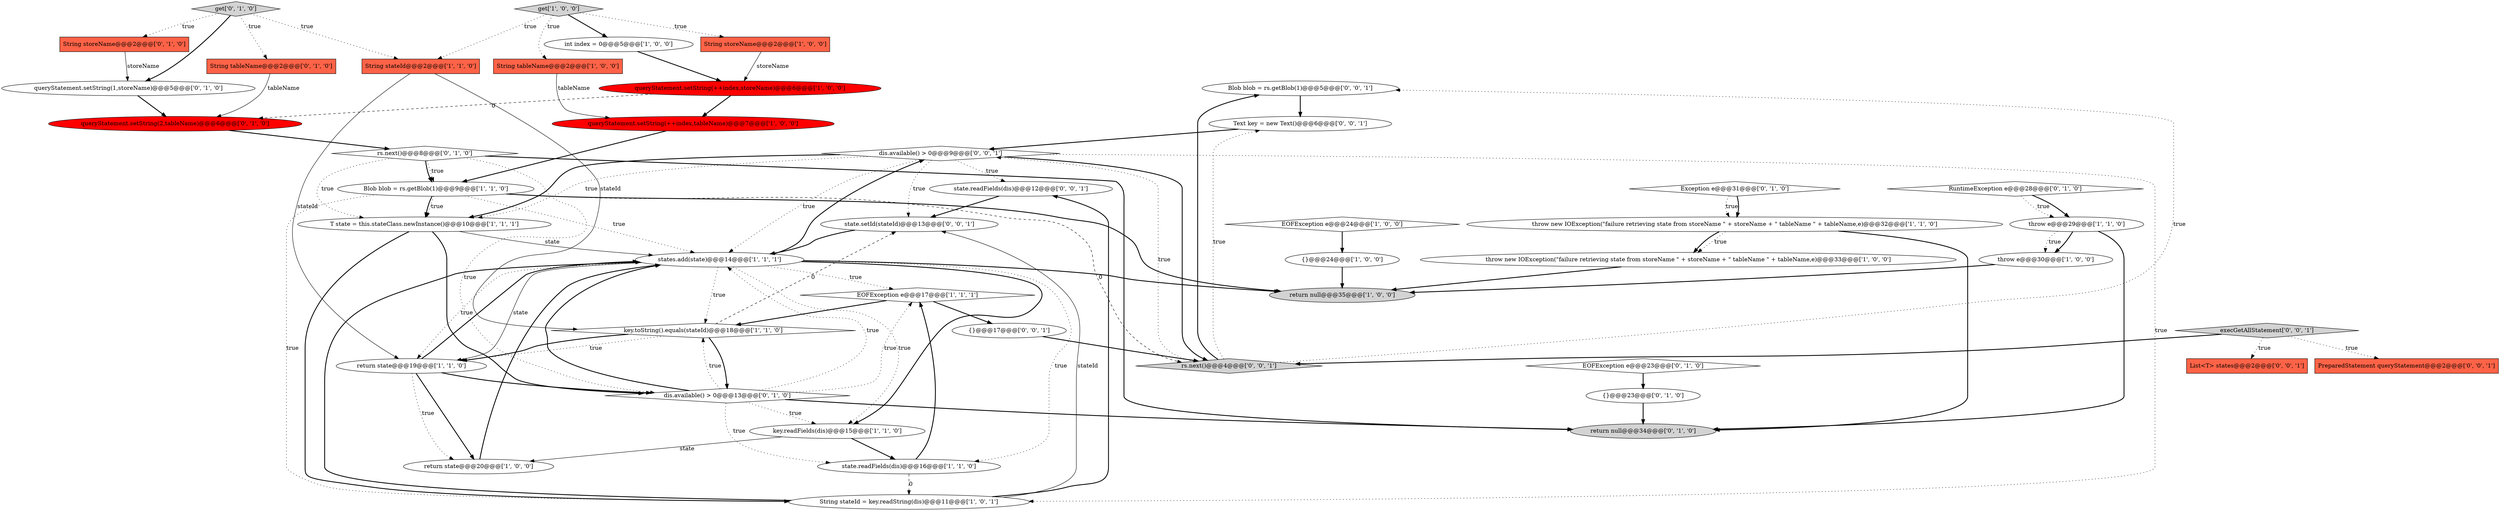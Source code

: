 digraph {
37 [style = filled, label = "Blob blob = rs.getBlob(1)@@@5@@@['0', '0', '1']", fillcolor = white, shape = ellipse image = "AAA0AAABBB3BBB"];
41 [style = filled, label = "List<T> states@@@2@@@['0', '0', '1']", fillcolor = tomato, shape = box image = "AAA0AAABBB3BBB"];
35 [style = filled, label = "queryStatement.setString(2,tableName)@@@6@@@['0', '1', '0']", fillcolor = red, shape = ellipse image = "AAA1AAABBB2BBB"];
4 [style = filled, label = "throw new IOException(\"failure retrieving state from storeName \" + storeName + \" tableName \" + tableName,e)@@@33@@@['1', '0', '0']", fillcolor = white, shape = ellipse image = "AAA0AAABBB1BBB"];
6 [style = filled, label = "Blob blob = rs.getBlob(1)@@@9@@@['1', '1', '0']", fillcolor = white, shape = ellipse image = "AAA0AAABBB1BBB"];
0 [style = filled, label = "EOFException e@@@17@@@['1', '1', '1']", fillcolor = white, shape = diamond image = "AAA0AAABBB1BBB"];
31 [style = filled, label = "queryStatement.setString(1,storeName)@@@5@@@['0', '1', '0']", fillcolor = white, shape = ellipse image = "AAA0AAABBB2BBB"];
8 [style = filled, label = "key.toString().equals(stateId)@@@18@@@['1', '1', '0']", fillcolor = white, shape = diamond image = "AAA0AAABBB1BBB"];
36 [style = filled, label = "rs.next()@@@4@@@['0', '0', '1']", fillcolor = lightgray, shape = diamond image = "AAA0AAABBB3BBB"];
33 [style = filled, label = "Exception e@@@31@@@['0', '1', '0']", fillcolor = white, shape = diamond image = "AAA0AAABBB2BBB"];
21 [style = filled, label = "String stateId@@@2@@@['1', '1', '0']", fillcolor = tomato, shape = box image = "AAA0AAABBB1BBB"];
38 [style = filled, label = "{}@@@17@@@['0', '0', '1']", fillcolor = white, shape = ellipse image = "AAA0AAABBB3BBB"];
12 [style = filled, label = "return state@@@19@@@['1', '1', '0']", fillcolor = white, shape = ellipse image = "AAA0AAABBB1BBB"];
32 [style = filled, label = "RuntimeException e@@@28@@@['0', '1', '0']", fillcolor = white, shape = diamond image = "AAA0AAABBB2BBB"];
2 [style = filled, label = "String tableName@@@2@@@['1', '0', '0']", fillcolor = tomato, shape = box image = "AAA0AAABBB1BBB"];
28 [style = filled, label = "{}@@@23@@@['0', '1', '0']", fillcolor = white, shape = ellipse image = "AAA0AAABBB2BBB"];
9 [style = filled, label = "{}@@@24@@@['1', '0', '0']", fillcolor = white, shape = ellipse image = "AAA0AAABBB1BBB"];
43 [style = filled, label = "execGetAllStatement['0', '0', '1']", fillcolor = lightgray, shape = diamond image = "AAA0AAABBB3BBB"];
42 [style = filled, label = "state.readFields(dis)@@@12@@@['0', '0', '1']", fillcolor = white, shape = ellipse image = "AAA0AAABBB3BBB"];
15 [style = filled, label = "T state = this.stateClass.newInstance()@@@10@@@['1', '1', '1']", fillcolor = white, shape = ellipse image = "AAA0AAABBB1BBB"];
29 [style = filled, label = "rs.next()@@@8@@@['0', '1', '0']", fillcolor = white, shape = diamond image = "AAA0AAABBB2BBB"];
24 [style = filled, label = "dis.available() > 0@@@13@@@['0', '1', '0']", fillcolor = white, shape = diamond image = "AAA0AAABBB2BBB"];
23 [style = filled, label = "return state@@@20@@@['1', '0', '0']", fillcolor = white, shape = ellipse image = "AAA0AAABBB1BBB"];
19 [style = filled, label = "queryStatement.setString(++index,tableName)@@@7@@@['1', '0', '0']", fillcolor = red, shape = ellipse image = "AAA1AAABBB1BBB"];
44 [style = filled, label = "Text key = new Text()@@@6@@@['0', '0', '1']", fillcolor = white, shape = ellipse image = "AAA0AAABBB3BBB"];
20 [style = filled, label = "String storeName@@@2@@@['1', '0', '0']", fillcolor = tomato, shape = box image = "AAA0AAABBB1BBB"];
39 [style = filled, label = "dis.available() > 0@@@9@@@['0', '0', '1']", fillcolor = white, shape = diamond image = "AAA0AAABBB3BBB"];
7 [style = filled, label = "get['1', '0', '0']", fillcolor = lightgray, shape = diamond image = "AAA0AAABBB1BBB"];
11 [style = filled, label = "EOFException e@@@24@@@['1', '0', '0']", fillcolor = white, shape = diamond image = "AAA0AAABBB1BBB"];
45 [style = filled, label = "state.setId(stateId)@@@13@@@['0', '0', '1']", fillcolor = white, shape = ellipse image = "AAA0AAABBB3BBB"];
16 [style = filled, label = "throw e@@@30@@@['1', '0', '0']", fillcolor = white, shape = ellipse image = "AAA0AAABBB1BBB"];
22 [style = filled, label = "key.readFields(dis)@@@15@@@['1', '1', '0']", fillcolor = white, shape = ellipse image = "AAA0AAABBB1BBB"];
40 [style = filled, label = "PreparedStatement queryStatement@@@2@@@['0', '0', '1']", fillcolor = tomato, shape = box image = "AAA0AAABBB3BBB"];
27 [style = filled, label = "get['0', '1', '0']", fillcolor = lightgray, shape = diamond image = "AAA0AAABBB2BBB"];
34 [style = filled, label = "return null@@@34@@@['0', '1', '0']", fillcolor = lightgray, shape = ellipse image = "AAA0AAABBB2BBB"];
14 [style = filled, label = "throw new IOException(\"failure retrieving state from storeName \" + storeName + \" tableName \" + tableName,e)@@@32@@@['1', '1', '0']", fillcolor = white, shape = ellipse image = "AAA0AAABBB1BBB"];
3 [style = filled, label = "state.readFields(dis)@@@16@@@['1', '1', '0']", fillcolor = white, shape = ellipse image = "AAA0AAABBB1BBB"];
18 [style = filled, label = "queryStatement.setString(++index,storeName)@@@6@@@['1', '0', '0']", fillcolor = red, shape = ellipse image = "AAA1AAABBB1BBB"];
25 [style = filled, label = "String storeName@@@2@@@['0', '1', '0']", fillcolor = tomato, shape = box image = "AAA0AAABBB2BBB"];
5 [style = filled, label = "String stateId = key.readString(dis)@@@11@@@['1', '0', '1']", fillcolor = white, shape = ellipse image = "AAA0AAABBB1BBB"];
1 [style = filled, label = "states.add(state)@@@14@@@['1', '1', '1']", fillcolor = white, shape = ellipse image = "AAA0AAABBB1BBB"];
13 [style = filled, label = "throw e@@@29@@@['1', '1', '0']", fillcolor = white, shape = ellipse image = "AAA0AAABBB1BBB"];
10 [style = filled, label = "int index = 0@@@5@@@['1', '0', '0']", fillcolor = white, shape = ellipse image = "AAA0AAABBB1BBB"];
30 [style = filled, label = "EOFException e@@@23@@@['0', '1', '0']", fillcolor = white, shape = diamond image = "AAA0AAABBB2BBB"];
17 [style = filled, label = "return null@@@35@@@['1', '0', '0']", fillcolor = lightgray, shape = ellipse image = "AAA0AAABBB1BBB"];
26 [style = filled, label = "String tableName@@@2@@@['0', '1', '0']", fillcolor = tomato, shape = box image = "AAA0AAABBB2BBB"];
42->45 [style = bold, label=""];
5->45 [style = solid, label="stateId"];
6->1 [style = dotted, label="true"];
21->12 [style = solid, label="stateId"];
24->34 [style = bold, label=""];
33->14 [style = dotted, label="true"];
29->34 [style = bold, label=""];
39->42 [style = dotted, label="true"];
11->9 [style = bold, label=""];
1->3 [style = dotted, label="true"];
29->6 [style = bold, label=""];
30->28 [style = bold, label=""];
31->35 [style = bold, label=""];
36->39 [style = dotted, label="true"];
6->36 [style = dashed, label="0"];
1->12 [style = dotted, label="true"];
0->8 [style = bold, label=""];
39->5 [style = dotted, label="true"];
1->0 [style = dotted, label="true"];
32->13 [style = dotted, label="true"];
24->3 [style = dotted, label="true"];
24->8 [style = dotted, label="true"];
26->35 [style = solid, label="tableName"];
6->15 [style = dotted, label="true"];
13->34 [style = bold, label=""];
21->8 [style = solid, label="stateId"];
1->12 [style = solid, label="state"];
12->23 [style = dotted, label="true"];
27->25 [style = dotted, label="true"];
1->22 [style = dotted, label="true"];
18->19 [style = bold, label=""];
27->31 [style = bold, label=""];
9->17 [style = bold, label=""];
16->17 [style = bold, label=""];
27->21 [style = dotted, label="true"];
19->6 [style = bold, label=""];
12->1 [style = bold, label=""];
13->16 [style = bold, label=""];
3->0 [style = bold, label=""];
0->38 [style = bold, label=""];
1->17 [style = bold, label=""];
45->1 [style = bold, label=""];
5->1 [style = bold, label=""];
8->12 [style = dotted, label="true"];
36->44 [style = dotted, label="true"];
24->22 [style = dotted, label="true"];
24->0 [style = dotted, label="true"];
1->8 [style = dotted, label="true"];
36->37 [style = bold, label=""];
14->4 [style = dotted, label="true"];
7->21 [style = dotted, label="true"];
14->4 [style = bold, label=""];
8->24 [style = bold, label=""];
1->39 [style = bold, label=""];
6->17 [style = bold, label=""];
10->18 [style = bold, label=""];
13->16 [style = dotted, label="true"];
7->2 [style = dotted, label="true"];
29->6 [style = dotted, label="true"];
35->29 [style = bold, label=""];
2->19 [style = solid, label="tableName"];
4->17 [style = bold, label=""];
43->36 [style = bold, label=""];
12->24 [style = bold, label=""];
36->37 [style = dotted, label="true"];
6->15 [style = bold, label=""];
25->31 [style = solid, label="storeName"];
37->44 [style = bold, label=""];
43->40 [style = dotted, label="true"];
20->18 [style = solid, label="storeName"];
24->1 [style = bold, label=""];
39->1 [style = dotted, label="true"];
29->24 [style = dotted, label="true"];
39->45 [style = dotted, label="true"];
8->12 [style = bold, label=""];
3->5 [style = dashed, label="0"];
24->1 [style = dotted, label="true"];
33->14 [style = bold, label=""];
39->15 [style = bold, label=""];
28->34 [style = bold, label=""];
7->10 [style = bold, label=""];
22->23 [style = solid, label="state"];
27->26 [style = dotted, label="true"];
14->34 [style = bold, label=""];
38->36 [style = bold, label=""];
44->39 [style = bold, label=""];
29->15 [style = dotted, label="true"];
18->35 [style = dashed, label="0"];
15->5 [style = bold, label=""];
7->20 [style = dotted, label="true"];
1->22 [style = bold, label=""];
22->3 [style = bold, label=""];
39->15 [style = dotted, label="true"];
15->1 [style = solid, label="state"];
15->24 [style = bold, label=""];
23->1 [style = bold, label=""];
43->41 [style = dotted, label="true"];
8->45 [style = dashed, label="0"];
12->23 [style = bold, label=""];
5->42 [style = bold, label=""];
32->13 [style = bold, label=""];
39->36 [style = bold, label=""];
6->5 [style = dotted, label="true"];
}
